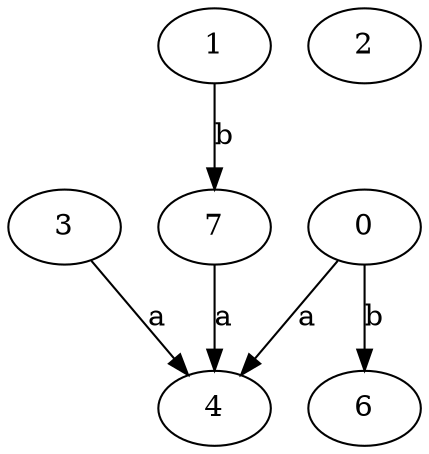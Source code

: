 strict digraph  {
3;
0;
4;
1;
2;
6;
7;
3 -> 4  [label=a];
0 -> 4  [label=a];
0 -> 6  [label=b];
1 -> 7  [label=b];
7 -> 4  [label=a];
}
